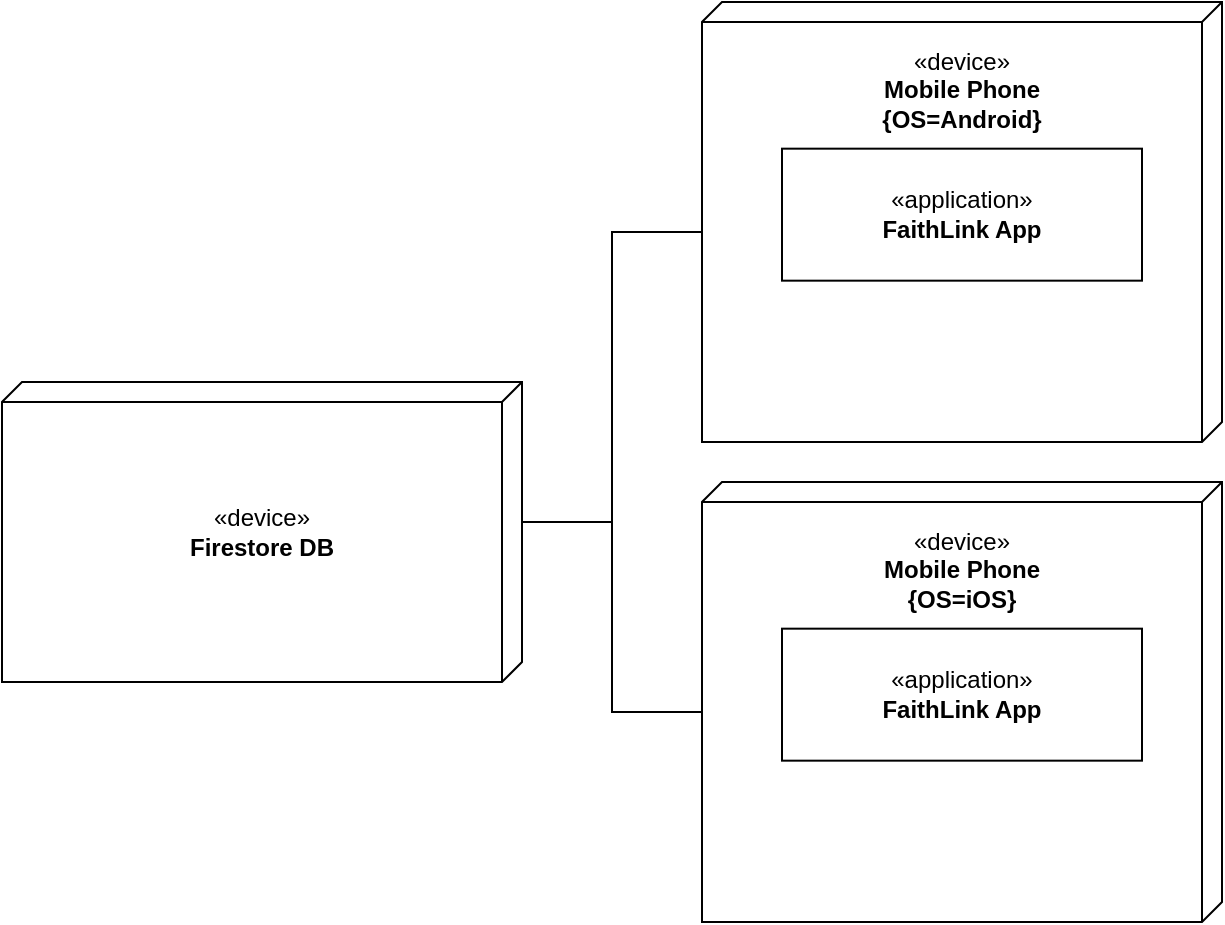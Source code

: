 <mxfile version="24.0.5" type="github" pages="2">
  <diagram name="Deployment" id="5f0bae14-7c28-e335-631c-24af17079c00">
    <mxGraphModel dx="1050" dy="549" grid="1" gridSize="10" guides="1" tooltips="1" connect="1" arrows="1" fold="1" page="1" pageScale="1" pageWidth="1100" pageHeight="850" background="none" math="0" shadow="0">
      <root>
        <mxCell id="0" />
        <mxCell id="1" parent="0" />
        <mxCell id="lI-046-nffeyncQyr4Zk-2" value="" style="group" parent="1" connectable="0" vertex="1">
          <mxGeometry x="200" y="350" width="260" height="150" as="geometry" />
        </mxCell>
        <mxCell id="39150e848f15840c-3" value="" style="verticalAlign=top;align=left;spacingTop=8;spacingLeft=2;spacingRight=12;shape=cube;size=10;direction=south;fontStyle=4;html=1;rounded=0;shadow=0;comic=0;labelBackgroundColor=none;strokeWidth=1;fontFamily=Verdana;fontSize=12" parent="lI-046-nffeyncQyr4Zk-2" vertex="1">
          <mxGeometry width="260" height="150" as="geometry" />
        </mxCell>
        <mxCell id="lI-046-nffeyncQyr4Zk-1" value="«device»&lt;br&gt;&lt;b&gt;Firestore DB&lt;/b&gt;" style="html=1;whiteSpace=wrap;strokeColor=none;" parent="lI-046-nffeyncQyr4Zk-2" vertex="1">
          <mxGeometry x="75" y="50" width="110" height="50" as="geometry" />
        </mxCell>
        <mxCell id="lI-046-nffeyncQyr4Zk-4" value="" style="group" parent="1" connectable="0" vertex="1">
          <mxGeometry x="550" y="160" width="260" height="220" as="geometry" />
        </mxCell>
        <mxCell id="lI-046-nffeyncQyr4Zk-5" value="" style="verticalAlign=top;align=left;spacingTop=8;spacingLeft=2;spacingRight=12;shape=cube;size=10;direction=south;fontStyle=4;html=1;rounded=0;shadow=0;comic=0;labelBackgroundColor=none;strokeWidth=1;fontFamily=Verdana;fontSize=12" parent="lI-046-nffeyncQyr4Zk-4" vertex="1">
          <mxGeometry width="260" height="220.0" as="geometry" />
        </mxCell>
        <mxCell id="lI-046-nffeyncQyr4Zk-6" value="«device»&lt;br&gt;&lt;b&gt;Mobile Phone&lt;/b&gt;&lt;div&gt;&lt;b&gt;{OS=Android}&lt;/b&gt;&lt;/div&gt;" style="html=1;whiteSpace=wrap;strokeColor=none;" parent="lI-046-nffeyncQyr4Zk-4" vertex="1">
          <mxGeometry x="75" y="14.667" width="110" height="58.667" as="geometry" />
        </mxCell>
        <mxCell id="lI-046-nffeyncQyr4Zk-7" value="«application»&lt;br&gt;&lt;b&gt;FaithLink App&lt;/b&gt;" style="html=1;dropTarget=0;whiteSpace=wrap;" parent="lI-046-nffeyncQyr4Zk-4" vertex="1">
          <mxGeometry x="40" y="73.333" width="180" height="66" as="geometry" />
        </mxCell>
        <mxCell id="lI-046-nffeyncQyr4Zk-9" value="" style="group" parent="1" connectable="0" vertex="1">
          <mxGeometry x="550" y="400" width="260" height="220" as="geometry" />
        </mxCell>
        <mxCell id="lI-046-nffeyncQyr4Zk-10" value="" style="verticalAlign=top;align=left;spacingTop=8;spacingLeft=2;spacingRight=12;shape=cube;size=10;direction=south;fontStyle=4;html=1;rounded=0;shadow=0;comic=0;labelBackgroundColor=none;strokeWidth=1;fontFamily=Verdana;fontSize=12" parent="lI-046-nffeyncQyr4Zk-9" vertex="1">
          <mxGeometry width="260" height="220.0" as="geometry" />
        </mxCell>
        <mxCell id="lI-046-nffeyncQyr4Zk-11" value="«device»&lt;br&gt;&lt;b&gt;Mobile Phone&lt;/b&gt;&lt;div&gt;&lt;b&gt;{OS=iOS}&lt;/b&gt;&lt;/div&gt;" style="html=1;whiteSpace=wrap;strokeColor=none;" parent="lI-046-nffeyncQyr4Zk-9" vertex="1">
          <mxGeometry x="75" y="14.667" width="110" height="58.667" as="geometry" />
        </mxCell>
        <mxCell id="lI-046-nffeyncQyr4Zk-12" value="«application»&lt;br&gt;&lt;b&gt;FaithLink App&lt;/b&gt;" style="html=1;dropTarget=0;whiteSpace=wrap;" parent="lI-046-nffeyncQyr4Zk-9" vertex="1">
          <mxGeometry x="40" y="73.333" width="180" height="66" as="geometry" />
        </mxCell>
        <mxCell id="zeNZUcg0iBA0-CbNmsgr-1" style="edgeStyle=orthogonalEdgeStyle;rounded=0;orthogonalLoop=1;jettySize=auto;html=1;exitX=0;exitY=0;exitDx=70;exitDy=0;exitPerimeter=0;entryX=0;entryY=0;entryDx=115.0;entryDy=260;entryPerimeter=0;endArrow=none;endFill=0;" parent="1" source="39150e848f15840c-3" target="lI-046-nffeyncQyr4Zk-5" edge="1">
          <mxGeometry relative="1" as="geometry" />
        </mxCell>
        <mxCell id="zeNZUcg0iBA0-CbNmsgr-2" style="edgeStyle=orthogonalEdgeStyle;rounded=0;orthogonalLoop=1;jettySize=auto;html=1;exitX=0;exitY=0;exitDx=70;exitDy=0;exitPerimeter=0;entryX=0;entryY=0;entryDx=115.0;entryDy=260;entryPerimeter=0;endArrow=none;endFill=0;" parent="1" source="39150e848f15840c-3" target="lI-046-nffeyncQyr4Zk-10" edge="1">
          <mxGeometry relative="1" as="geometry" />
        </mxCell>
      </root>
    </mxGraphModel>
  </diagram>
  <diagram id="7q_9M6hu8NZ03gXRVtJ6" name="Use-Case">
    <mxGraphModel dx="1050" dy="549" grid="1" gridSize="10" guides="1" tooltips="1" connect="1" arrows="1" fold="1" page="1" pageScale="1" pageWidth="850" pageHeight="1100" math="0" shadow="0">
      <root>
        <mxCell id="0" />
        <mxCell id="1" parent="0" />
        <mxCell id="EQdHzp2uKrEufIGX9jPF-7" style="rounded=0;orthogonalLoop=1;jettySize=auto;html=1;endArrow=none;endFill=0;" edge="1" parent="1" source="EQdHzp2uKrEufIGX9jPF-1" target="EQdHzp2uKrEufIGX9jPF-2">
          <mxGeometry relative="1" as="geometry" />
        </mxCell>
        <mxCell id="EQdHzp2uKrEufIGX9jPF-8" style="rounded=0;orthogonalLoop=1;jettySize=auto;html=1;endArrow=none;endFill=0;" edge="1" parent="1" source="EQdHzp2uKrEufIGX9jPF-1" target="EQdHzp2uKrEufIGX9jPF-3">
          <mxGeometry relative="1" as="geometry" />
        </mxCell>
        <mxCell id="EQdHzp2uKrEufIGX9jPF-9" style="edgeStyle=none;rounded=0;orthogonalLoop=1;jettySize=auto;html=1;strokeColor=default;align=center;verticalAlign=middle;fontFamily=Helvetica;fontSize=11;fontColor=default;labelBackgroundColor=default;endArrow=none;endFill=0;" edge="1" parent="1" source="EQdHzp2uKrEufIGX9jPF-1" target="EQdHzp2uKrEufIGX9jPF-5">
          <mxGeometry relative="1" as="geometry" />
        </mxCell>
        <mxCell id="EQdHzp2uKrEufIGX9jPF-10" style="edgeStyle=none;rounded=0;orthogonalLoop=1;jettySize=auto;html=1;strokeColor=default;align=center;verticalAlign=middle;fontFamily=Helvetica;fontSize=11;fontColor=default;labelBackgroundColor=default;endArrow=none;endFill=0;" edge="1" parent="1" source="EQdHzp2uKrEufIGX9jPF-1" target="EQdHzp2uKrEufIGX9jPF-6">
          <mxGeometry relative="1" as="geometry" />
        </mxCell>
        <mxCell id="EQdHzp2uKrEufIGX9jPF-1" value="&lt;div&gt;Group Member&lt;/div&gt;" style="shape=umlActor;verticalLabelPosition=bottom;verticalAlign=top;html=1;" vertex="1" parent="1">
          <mxGeometry x="250" y="120" width="30" height="60" as="geometry" />
        </mxCell>
        <mxCell id="EQdHzp2uKrEufIGX9jPF-2" value="&lt;div&gt;View Group Info&lt;/div&gt;" style="ellipse;whiteSpace=wrap;html=1;" vertex="1" parent="1">
          <mxGeometry x="360" y="10" width="130" height="50" as="geometry" />
        </mxCell>
        <mxCell id="EQdHzp2uKrEufIGX9jPF-3" value="View Group Resources" style="ellipse;whiteSpace=wrap;html=1;" vertex="1" parent="1">
          <mxGeometry x="360" y="75" width="130" height="50" as="geometry" />
        </mxCell>
        <mxCell id="EQdHzp2uKrEufIGX9jPF-5" value="Search for Resource" style="ellipse;whiteSpace=wrap;html=1;" vertex="1" parent="1">
          <mxGeometry x="360" y="140" width="130" height="50" as="geometry" />
        </mxCell>
        <mxCell id="EQdHzp2uKrEufIGX9jPF-6" value="View Resource" style="ellipse;whiteSpace=wrap;html=1;" vertex="1" parent="1">
          <mxGeometry x="360" y="210" width="130" height="50" as="geometry" />
        </mxCell>
        <mxCell id="EQdHzp2uKrEufIGX9jPF-15" style="edgeStyle=none;rounded=0;orthogonalLoop=1;jettySize=auto;html=1;strokeColor=default;align=center;verticalAlign=middle;fontFamily=Helvetica;fontSize=11;fontColor=default;labelBackgroundColor=default;endArrow=none;endFill=0;" edge="1" parent="1" source="EQdHzp2uKrEufIGX9jPF-11" target="EQdHzp2uKrEufIGX9jPF-12">
          <mxGeometry relative="1" as="geometry" />
        </mxCell>
        <mxCell id="EQdHzp2uKrEufIGX9jPF-16" style="edgeStyle=none;rounded=0;orthogonalLoop=1;jettySize=auto;html=1;strokeColor=default;align=center;verticalAlign=middle;fontFamily=Helvetica;fontSize=11;fontColor=default;labelBackgroundColor=default;endArrow=none;endFill=0;" edge="1" parent="1" source="EQdHzp2uKrEufIGX9jPF-11" target="EQdHzp2uKrEufIGX9jPF-13">
          <mxGeometry relative="1" as="geometry" />
        </mxCell>
        <mxCell id="EQdHzp2uKrEufIGX9jPF-17" style="edgeStyle=none;rounded=0;orthogonalLoop=1;jettySize=auto;html=1;strokeColor=default;align=center;verticalAlign=middle;fontFamily=Helvetica;fontSize=11;fontColor=default;labelBackgroundColor=default;endArrow=none;endFill=0;" edge="1" parent="1" source="EQdHzp2uKrEufIGX9jPF-11" target="EQdHzp2uKrEufIGX9jPF-14">
          <mxGeometry relative="1" as="geometry" />
        </mxCell>
        <mxCell id="EQdHzp2uKrEufIGX9jPF-11" value="User" style="shape=umlActor;verticalLabelPosition=bottom;verticalAlign=top;html=1;fontFamily=Helvetica;fontSize=11;fontColor=default;labelBackgroundColor=default;" vertex="1" parent="1">
          <mxGeometry x="250" y="370" width="30" height="60" as="geometry" />
        </mxCell>
        <mxCell id="EQdHzp2uKrEufIGX9jPF-12" value="&lt;div&gt;Login&lt;/div&gt;" style="ellipse;whiteSpace=wrap;html=1;" vertex="1" parent="1">
          <mxGeometry x="360" y="320" width="130" height="50" as="geometry" />
        </mxCell>
        <mxCell id="EQdHzp2uKrEufIGX9jPF-13" value="Join Group" style="ellipse;whiteSpace=wrap;html=1;" vertex="1" parent="1">
          <mxGeometry x="360" y="380" width="130" height="50" as="geometry" />
        </mxCell>
        <mxCell id="EQdHzp2uKrEufIGX9jPF-14" value="Logout" style="ellipse;whiteSpace=wrap;html=1;" vertex="1" parent="1">
          <mxGeometry x="360" y="440" width="130" height="50" as="geometry" />
        </mxCell>
        <mxCell id="EQdHzp2uKrEufIGX9jPF-22" style="edgeStyle=none;rounded=0;orthogonalLoop=1;jettySize=auto;html=1;strokeColor=default;align=center;verticalAlign=middle;fontFamily=Helvetica;fontSize=11;fontColor=default;labelBackgroundColor=default;endArrow=none;endFill=0;" edge="1" parent="1" source="EQdHzp2uKrEufIGX9jPF-19" target="EQdHzp2uKrEufIGX9jPF-20">
          <mxGeometry relative="1" as="geometry" />
        </mxCell>
        <mxCell id="EQdHzp2uKrEufIGX9jPF-19" value="&lt;div&gt;New User&lt;/div&gt;" style="shape=umlActor;verticalLabelPosition=bottom;verticalAlign=top;html=1;fontFamily=Helvetica;fontSize=11;fontColor=default;labelBackgroundColor=default;" vertex="1" parent="1">
          <mxGeometry x="250" y="620" width="30" height="60" as="geometry" />
        </mxCell>
        <mxCell id="EQdHzp2uKrEufIGX9jPF-23" style="edgeStyle=none;rounded=0;orthogonalLoop=1;jettySize=auto;html=1;strokeColor=default;align=center;verticalAlign=middle;fontFamily=Helvetica;fontSize=11;fontColor=default;labelBackgroundColor=default;endArrow=none;endFill=0;" edge="1" parent="1" source="EQdHzp2uKrEufIGX9jPF-20" target="EQdHzp2uKrEufIGX9jPF-21">
          <mxGeometry relative="1" as="geometry" />
        </mxCell>
        <mxCell id="EQdHzp2uKrEufIGX9jPF-20" value="Register" style="ellipse;whiteSpace=wrap;html=1;" vertex="1" parent="1">
          <mxGeometry x="360" y="625" width="130" height="50" as="geometry" />
        </mxCell>
        <mxCell id="EQdHzp2uKrEufIGX9jPF-21" value="Firestore DB" style="shape=umlActor;verticalLabelPosition=bottom;verticalAlign=top;html=1;fontFamily=Helvetica;fontSize=11;fontColor=default;labelBackgroundColor=default;" vertex="1" parent="1">
          <mxGeometry x="580" y="620" width="30" height="60" as="geometry" />
        </mxCell>
        <mxCell id="EQdHzp2uKrEufIGX9jPF-28" style="edgeStyle=none;rounded=0;orthogonalLoop=1;jettySize=auto;html=1;strokeColor=default;align=center;verticalAlign=middle;fontFamily=Helvetica;fontSize=11;fontColor=default;labelBackgroundColor=default;endArrow=none;endFill=0;" edge="1" parent="1" source="EQdHzp2uKrEufIGX9jPF-24" target="EQdHzp2uKrEufIGX9jPF-26">
          <mxGeometry relative="1" as="geometry" />
        </mxCell>
        <mxCell id="EQdHzp2uKrEufIGX9jPF-29" style="edgeStyle=none;rounded=0;orthogonalLoop=1;jettySize=auto;html=1;strokeColor=default;align=center;verticalAlign=middle;fontFamily=Helvetica;fontSize=11;fontColor=default;labelBackgroundColor=default;endArrow=none;endFill=0;" edge="1" parent="1" source="EQdHzp2uKrEufIGX9jPF-24" target="EQdHzp2uKrEufIGX9jPF-27">
          <mxGeometry relative="1" as="geometry" />
        </mxCell>
        <mxCell id="EQdHzp2uKrEufIGX9jPF-24" value="Group Leader" style="shape=umlActor;verticalLabelPosition=bottom;verticalAlign=top;html=1;fontFamily=Helvetica;fontSize=11;fontColor=default;labelBackgroundColor=default;" vertex="1" parent="1">
          <mxGeometry x="250" y="820" width="30" height="60" as="geometry" />
        </mxCell>
        <mxCell id="EQdHzp2uKrEufIGX9jPF-26" value="Create Resource" style="ellipse;whiteSpace=wrap;html=1;" vertex="1" parent="1">
          <mxGeometry x="360" y="790" width="130" height="50" as="geometry" />
        </mxCell>
        <mxCell id="EQdHzp2uKrEufIGX9jPF-27" value="Add Group Update" style="ellipse;whiteSpace=wrap;html=1;" vertex="1" parent="1">
          <mxGeometry x="360" y="850" width="130" height="50" as="geometry" />
        </mxCell>
      </root>
    </mxGraphModel>
  </diagram>
</mxfile>
